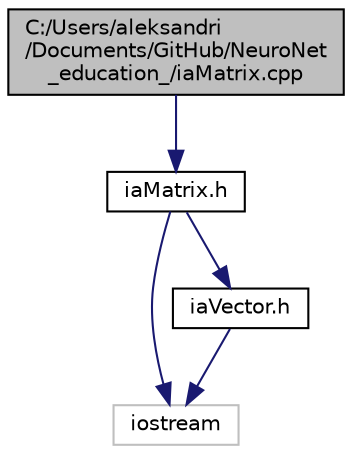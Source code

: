 digraph "C:/Users/aleksandri/Documents/GitHub/NeuroNet_education_/iaMatrix.cpp"
{
 // LATEX_PDF_SIZE
  edge [fontname="Helvetica",fontsize="10",labelfontname="Helvetica",labelfontsize="10"];
  node [fontname="Helvetica",fontsize="10",shape=record];
  Node1 [label="C:/Users/aleksandri\l/Documents/GitHub/NeuroNet\l_education_/iaMatrix.cpp",height=0.2,width=0.4,color="black", fillcolor="grey75", style="filled", fontcolor="black",tooltip=" "];
  Node1 -> Node2 [color="midnightblue",fontsize="10",style="solid"];
  Node2 [label="iaMatrix.h",height=0.2,width=0.4,color="black", fillcolor="white", style="filled",URL="$ia_matrix_8h.html",tooltip=" "];
  Node2 -> Node3 [color="midnightblue",fontsize="10",style="solid"];
  Node3 [label="iostream",height=0.2,width=0.4,color="grey75", fillcolor="white", style="filled",tooltip=" "];
  Node2 -> Node4 [color="midnightblue",fontsize="10",style="solid"];
  Node4 [label="iaVector.h",height=0.2,width=0.4,color="black", fillcolor="white", style="filled",URL="$ia_vector_8h.html",tooltip=" "];
  Node4 -> Node3 [color="midnightblue",fontsize="10",style="solid"];
}
